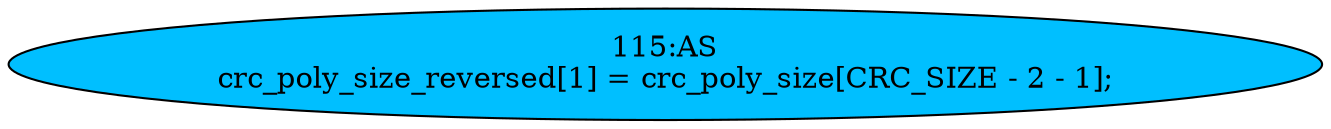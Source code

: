 strict digraph "" {
	node [label="\N"];
	"115:AS"	 [ast="<pyverilog.vparser.ast.Assign object at 0x7f1596dd9b90>",
		def_var="['crc_poly_size_reversed']",
		fillcolor=deepskyblue,
		label="115:AS
crc_poly_size_reversed[1] = crc_poly_size[CRC_SIZE - 2 - 1];",
		statements="[]",
		style=filled,
		typ=Assign,
		use_var="['crc_poly_size']"];
}
